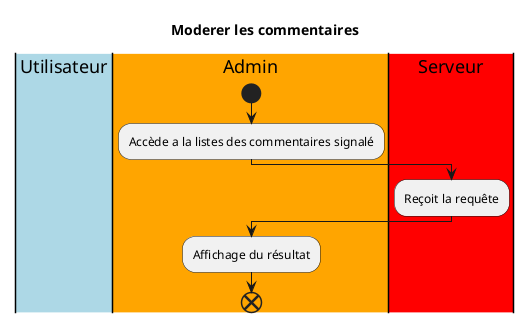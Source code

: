 @startuml "CineCourt"
title "Moderer les commentaires"

|#LightBlue|Utilisateur|
|#Orange|Admin|
|#Red|Serveur|

    |Admin|
    start
    :Accède a la listes des commentaires signalé;
    |Serveur|
    :Reçoit la requête;
    |Admin|
    :Affichage du résultat;
    end
@enduml
